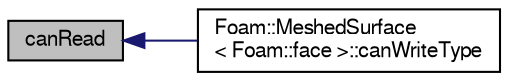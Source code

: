 digraph "canRead"
{
  bgcolor="transparent";
  edge [fontname="FreeSans",fontsize="10",labelfontname="FreeSans",labelfontsize="10"];
  node [fontname="FreeSans",fontsize="10",shape=record];
  rankdir="LR";
  Node127 [label="canRead",height=0.2,width=0.4,color="black", fillcolor="grey75", style="filled", fontcolor="black"];
  Node127 -> Node128 [dir="back",color="midnightblue",fontsize="10",style="solid",fontname="FreeSans"];
  Node128 [label="Foam::MeshedSurface\l\< Foam::face \>::canWriteType",height=0.2,width=0.4,color="black",URL="$a29566.html#a97b4b9e1eceb26c001734f4bb5a75c33",tooltip="Can we write this file format? "];
}
